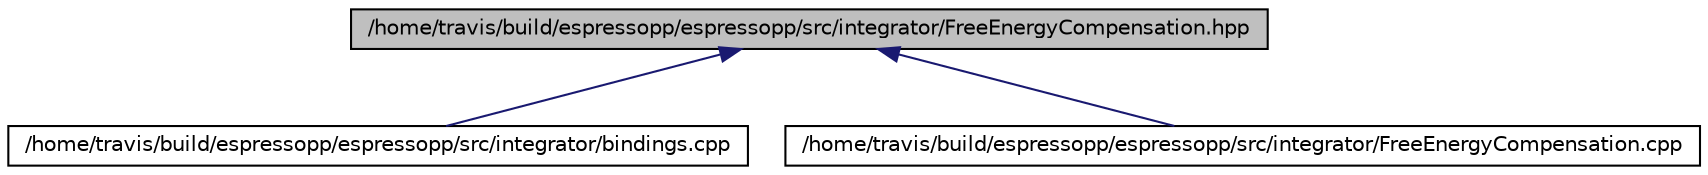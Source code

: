 digraph G
{
  edge [fontname="Helvetica",fontsize="10",labelfontname="Helvetica",labelfontsize="10"];
  node [fontname="Helvetica",fontsize="10",shape=record];
  Node1 [label="/home/travis/build/espressopp/espressopp/src/integrator/FreeEnergyCompensation.hpp",height=0.2,width=0.4,color="black", fillcolor="grey75", style="filled" fontcolor="black"];
  Node1 -> Node2 [dir="back",color="midnightblue",fontsize="10",style="solid",fontname="Helvetica"];
  Node2 [label="/home/travis/build/espressopp/espressopp/src/integrator/bindings.cpp",height=0.2,width=0.4,color="black", fillcolor="white", style="filled",URL="$integrator_2bindings_8cpp.html"];
  Node1 -> Node3 [dir="back",color="midnightblue",fontsize="10",style="solid",fontname="Helvetica"];
  Node3 [label="/home/travis/build/espressopp/espressopp/src/integrator/FreeEnergyCompensation.cpp",height=0.2,width=0.4,color="black", fillcolor="white", style="filled",URL="$FreeEnergyCompensation_8cpp.html"];
}

